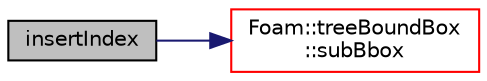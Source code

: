 digraph "insertIndex"
{
  bgcolor="transparent";
  edge [fontname="Helvetica",fontsize="10",labelfontname="Helvetica",labelfontsize="10"];
  node [fontname="Helvetica",fontsize="10",shape=record];
  rankdir="LR";
  Node1 [label="insertIndex",height=0.2,width=0.4,color="black", fillcolor="grey75", style="filled", fontcolor="black"];
  Node1 -> Node2 [color="midnightblue",fontsize="10",style="solid",fontname="Helvetica"];
  Node2 [label="Foam::treeBoundBox\l::subBbox",height=0.2,width=0.4,color="red",URL="$a02745.html#a8114c20428d912e045ae278f0b8b6d21",tooltip="Sub box given by octant number. Midpoint calculated. "];
}
